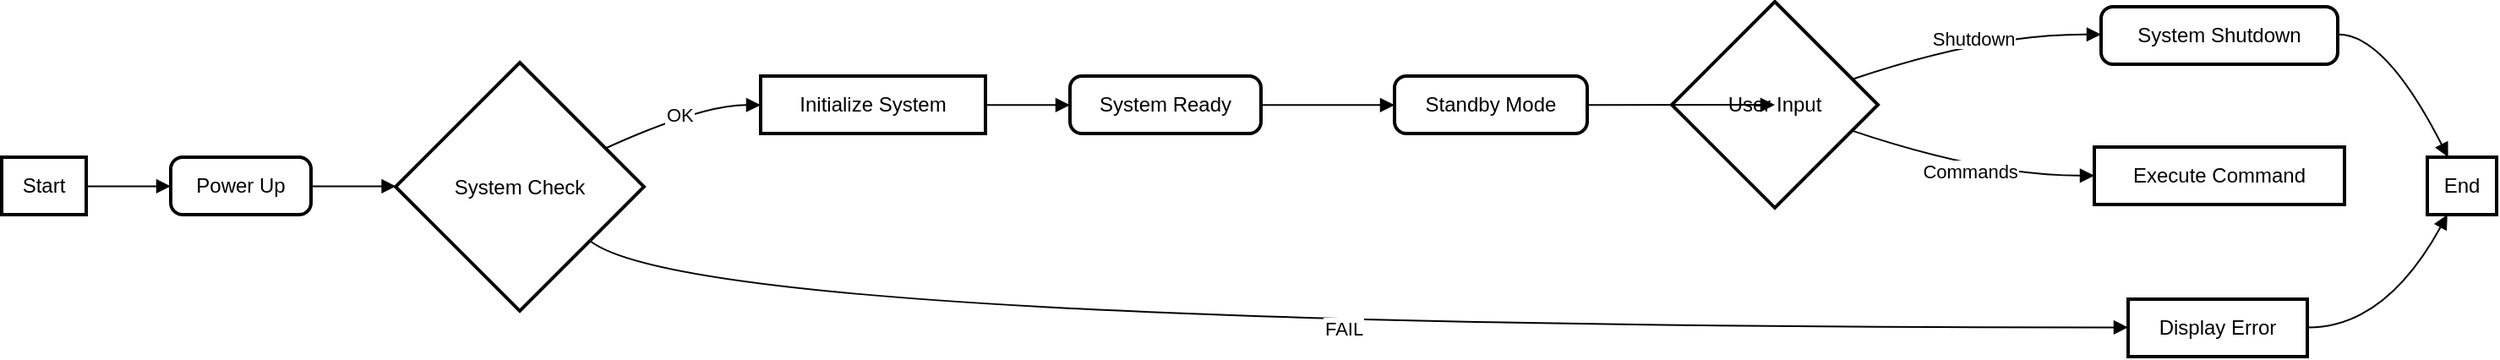 <mxfile version="21.2.9" type="github">
  <diagram name="Page-1" id="kuUTJhznfEHe3Q5honYC">
    <mxGraphModel>
      <root>
        <mxCell id="0" />
        <mxCell id="1" parent="0" />
        <mxCell id="2" value="Start" style="whiteSpace=wrap;strokeWidth=2;" vertex="1" parent="1">
          <mxGeometry y="92" width="50" height="34" as="geometry" />
        </mxCell>
        <mxCell id="3" value="Power Up" style="rounded=1;absoluteArcSize=1;arcSize=14;whiteSpace=wrap;strokeWidth=2;" vertex="1" parent="1">
          <mxGeometry x="100" y="92" width="83" height="34" as="geometry" />
        </mxCell>
        <mxCell id="4" value="System Check" style="rhombus;strokeWidth=2;whiteSpace=wrap;" vertex="1" parent="1">
          <mxGeometry x="233" y="36" width="147" height="147" as="geometry" />
        </mxCell>
        <mxCell id="5" value="Initialize System" style="whiteSpace=wrap;strokeWidth=2;" vertex="1" parent="1">
          <mxGeometry x="449" y="44" width="133" height="34" as="geometry" />
        </mxCell>
        <mxCell id="6" value="Display Error" style="whiteSpace=wrap;strokeWidth=2;" vertex="1" parent="1">
          <mxGeometry x="1258" y="176" width="106" height="34" as="geometry" />
        </mxCell>
        <mxCell id="7" value="System Ready" style="rounded=1;absoluteArcSize=1;arcSize=14;whiteSpace=wrap;strokeWidth=2;" vertex="1" parent="1">
          <mxGeometry x="632" y="44" width="113" height="34" as="geometry" />
        </mxCell>
        <mxCell id="8" value="Standby Mode" style="rounded=1;absoluteArcSize=1;arcSize=14;whiteSpace=wrap;strokeWidth=2;" vertex="1" parent="1">
          <mxGeometry x="824" y="44" width="114" height="34" as="geometry" />
        </mxCell>
        <mxCell id="9" value="User Input" style="rhombus;strokeWidth=2;whiteSpace=wrap;" vertex="1" parent="1">
          <mxGeometry x="988" width="122" height="122" as="geometry" />
        </mxCell>
        <mxCell id="10" value="Execute Command" style="whiteSpace=wrap;strokeWidth=2;" vertex="1" parent="1">
          <mxGeometry x="1238" y="86" width="148" height="34" as="geometry" />
        </mxCell>
        <mxCell id="11" value="System Shutdown" style="rounded=1;absoluteArcSize=1;arcSize=14;whiteSpace=wrap;strokeWidth=2;" vertex="1" parent="1">
          <mxGeometry x="1242" y="3" width="140" height="34" as="geometry" />
        </mxCell>
        <mxCell id="12" value="End" style="whiteSpace=wrap;strokeWidth=2;" vertex="1" parent="1">
          <mxGeometry x="1435" y="92" width="41" height="34" as="geometry" />
        </mxCell>
        <mxCell id="13" value="" style="curved=1;startArrow=none;endArrow=block;exitX=1.0;exitY=0.507;entryX=0.0;entryY=0.507;" edge="1" parent="1" source="2" target="3">
          <mxGeometry relative="1" as="geometry">
            <Array as="points" />
          </mxGeometry>
        </mxCell>
        <mxCell id="14" value="" style="curved=1;startArrow=none;endArrow=block;exitX=0.997;exitY=0.507;entryX=-0.002;entryY=0.498;" edge="1" parent="1" source="3" target="4">
          <mxGeometry relative="1" as="geometry">
            <Array as="points" />
          </mxGeometry>
        </mxCell>
        <mxCell id="15" value="OK" style="curved=1;startArrow=none;endArrow=block;exitX=0.997;exitY=0.277;entryX=0.004;entryY=0.505;" edge="1" parent="1" source="4" target="5">
          <mxGeometry relative="1" as="geometry">
            <Array as="points">
              <mxPoint x="414" y="61" />
            </Array>
          </mxGeometry>
        </mxCell>
        <mxCell id="16" value="FAIL" style="curved=1;startArrow=none;endArrow=block;exitX=0.997;exitY=0.883;entryX=0.004;entryY=0.492;" edge="1" parent="1" source="4" target="6">
          <mxGeometry relative="1" as="geometry">
            <Array as="points">
              <mxPoint x="414" y="193" />
            </Array>
          </mxGeometry>
        </mxCell>
        <mxCell id="17" value="" style="curved=1;startArrow=none;endArrow=block;exitX=1.003;exitY=0.505;entryX=0.003;entryY=0.505;" edge="1" parent="1" source="5" target="7">
          <mxGeometry relative="1" as="geometry">
            <Array as="points" />
          </mxGeometry>
        </mxCell>
        <mxCell id="18" value="" style="curved=1;startArrow=none;endArrow=block;exitX=1.002;exitY=0.505;entryX=-0.001;entryY=0.505;" edge="1" parent="1" source="7" target="8">
          <mxGeometry relative="1" as="geometry">
            <Array as="points" />
          </mxGeometry>
        </mxCell>
        <mxCell id="19" value="" style="curved=1;startArrow=none;endArrow=block;exitX=1.002;exitY=0.505;entryX=0.002;entryY=0.501;" edge="1" parent="1" source="8" target="9">
          <mxGeometry relative="1" as="geometry">
            <Array as="points" />
          </mxGeometry>
        </mxCell>
        <mxCell id="20" value="Commands" style="curved=1;startArrow=none;endArrow=block;exitX=1.004;exitY=0.669;entryX=-0.001;entryY=0.497;" edge="1" parent="1" source="9" target="10">
          <mxGeometry relative="1" as="geometry">
            <Array as="points">
              <mxPoint x="1174" y="103" />
            </Array>
          </mxGeometry>
        </mxCell>
        <mxCell id="21" value="Shutdown" style="curved=1;startArrow=none;endArrow=block;exitX=1.004;exitY=0.334;entryX=-0.002;entryY=0.483;" edge="1" parent="1" source="9" target="11">
          <mxGeometry relative="1" as="geometry">
            <Array as="points">
              <mxPoint x="1174" y="19" />
            </Array>
          </mxGeometry>
        </mxCell>
        <mxCell id="22" value="" style="curved=1;startArrow=none;endArrow=block;exitX=0.997;exitY=0.483;entryX=0.306;entryY=0.014;" edge="1" parent="1" source="11" target="12">
          <mxGeometry relative="1" as="geometry">
            <Array as="points">
              <mxPoint x="1410" y="19" />
            </Array>
          </mxGeometry>
        </mxCell>
        <mxCell id="23" value="" style="curved=1;startArrow=none;endArrow=block;exitX=1.008;exitY=0.492;entryX=0.29;entryY=1.0;" edge="1" parent="1" source="6" target="12">
          <mxGeometry relative="1" as="geometry">
            <Array as="points">
              <mxPoint x="1410" y="193" />
            </Array>
          </mxGeometry>
        </mxCell>
      </root>
    </mxGraphModel>
  </diagram>
</mxfile>
